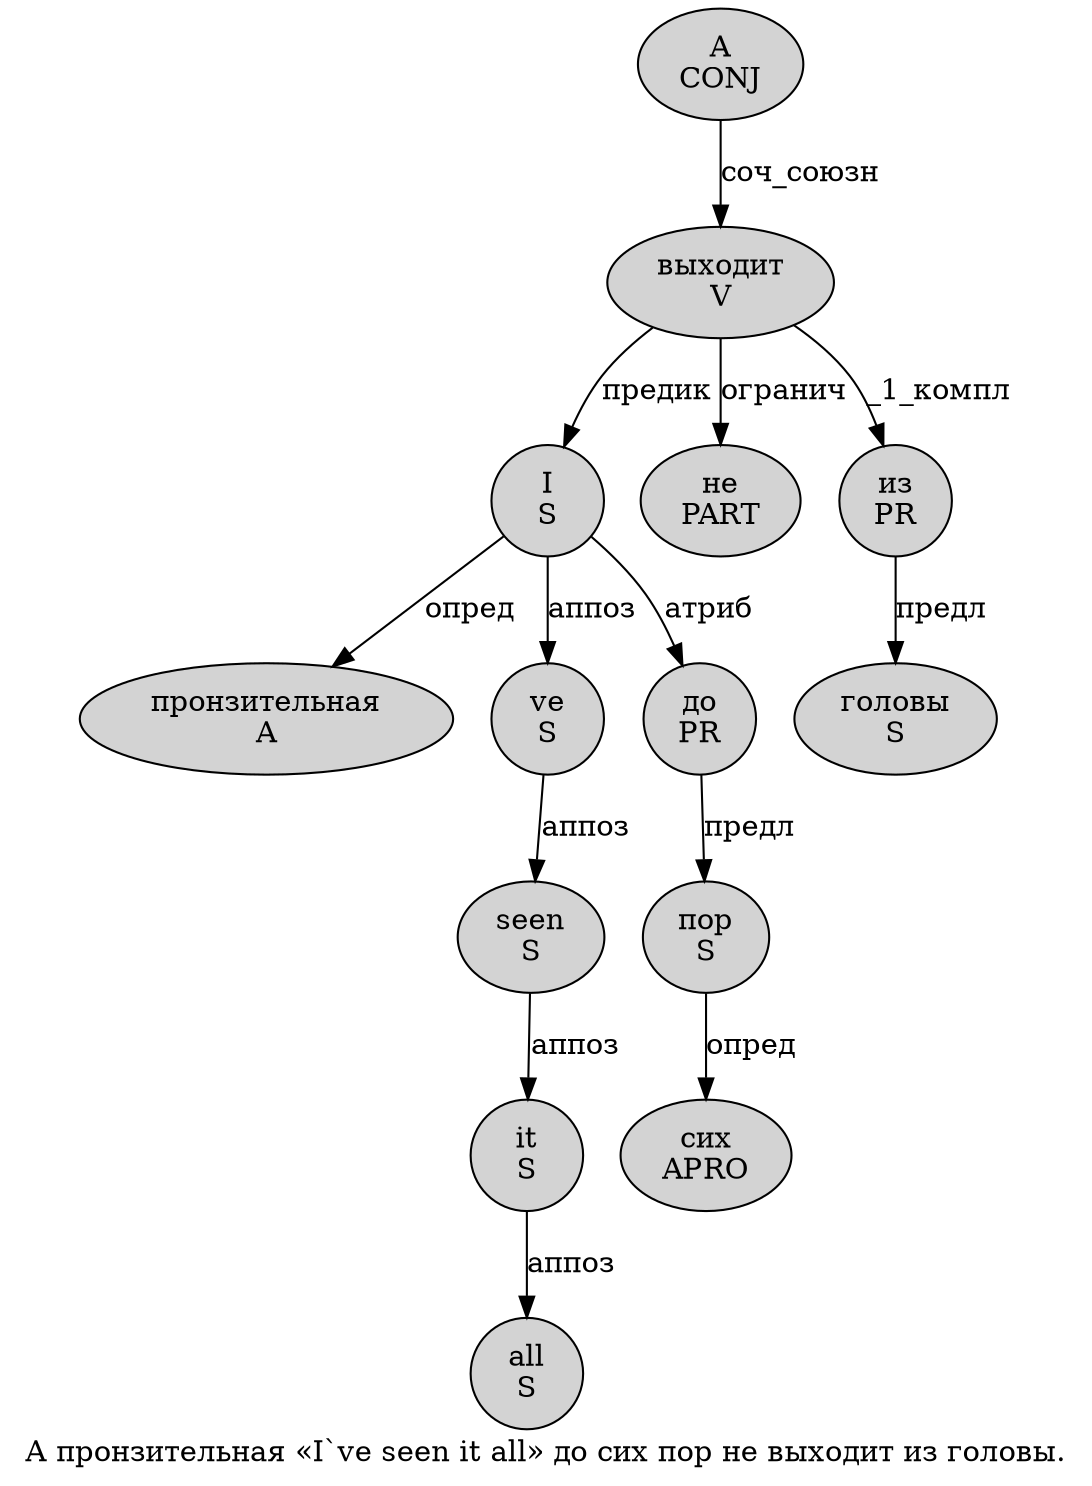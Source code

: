 digraph SENTENCE_946 {
	graph [label="А пронзительная «I`ve seen it all» до сих пор не выходит из головы."]
	node [style=filled]
		0 [label="А
CONJ" color="" fillcolor=lightgray penwidth=1 shape=ellipse]
		1 [label="пронзительная
A" color="" fillcolor=lightgray penwidth=1 shape=ellipse]
		3 [label="I
S" color="" fillcolor=lightgray penwidth=1 shape=ellipse]
		5 [label="ve
S" color="" fillcolor=lightgray penwidth=1 shape=ellipse]
		6 [label="seen
S" color="" fillcolor=lightgray penwidth=1 shape=ellipse]
		7 [label="it
S" color="" fillcolor=lightgray penwidth=1 shape=ellipse]
		8 [label="all
S" color="" fillcolor=lightgray penwidth=1 shape=ellipse]
		10 [label="до
PR" color="" fillcolor=lightgray penwidth=1 shape=ellipse]
		11 [label="сих
APRO" color="" fillcolor=lightgray penwidth=1 shape=ellipse]
		12 [label="пор
S" color="" fillcolor=lightgray penwidth=1 shape=ellipse]
		13 [label="не
PART" color="" fillcolor=lightgray penwidth=1 shape=ellipse]
		14 [label="выходит
V" color="" fillcolor=lightgray penwidth=1 shape=ellipse]
		15 [label="из
PR" color="" fillcolor=lightgray penwidth=1 shape=ellipse]
		16 [label="головы
S" color="" fillcolor=lightgray penwidth=1 shape=ellipse]
			10 -> 12 [label="предл"]
			5 -> 6 [label="аппоз"]
			3 -> 1 [label="опред"]
			3 -> 5 [label="аппоз"]
			3 -> 10 [label="атриб"]
			0 -> 14 [label="соч_союзн"]
			14 -> 3 [label="предик"]
			14 -> 13 [label="огранич"]
			14 -> 15 [label="_1_компл"]
			6 -> 7 [label="аппоз"]
			7 -> 8 [label="аппоз"]
			15 -> 16 [label="предл"]
			12 -> 11 [label="опред"]
}